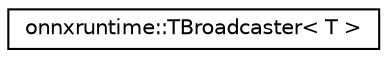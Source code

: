 digraph "Graphical Class Hierarchy"
{
  edge [fontname="Helvetica",fontsize="10",labelfontname="Helvetica",labelfontsize="10"];
  node [fontname="Helvetica",fontsize="10",shape=record];
  rankdir="LR";
  Node0 [label="onnxruntime::TBroadcaster\< T \>",height=0.2,width=0.4,color="black", fillcolor="white", style="filled",URL="$structonnxruntime_1_1TBroadcaster.html"];
}
